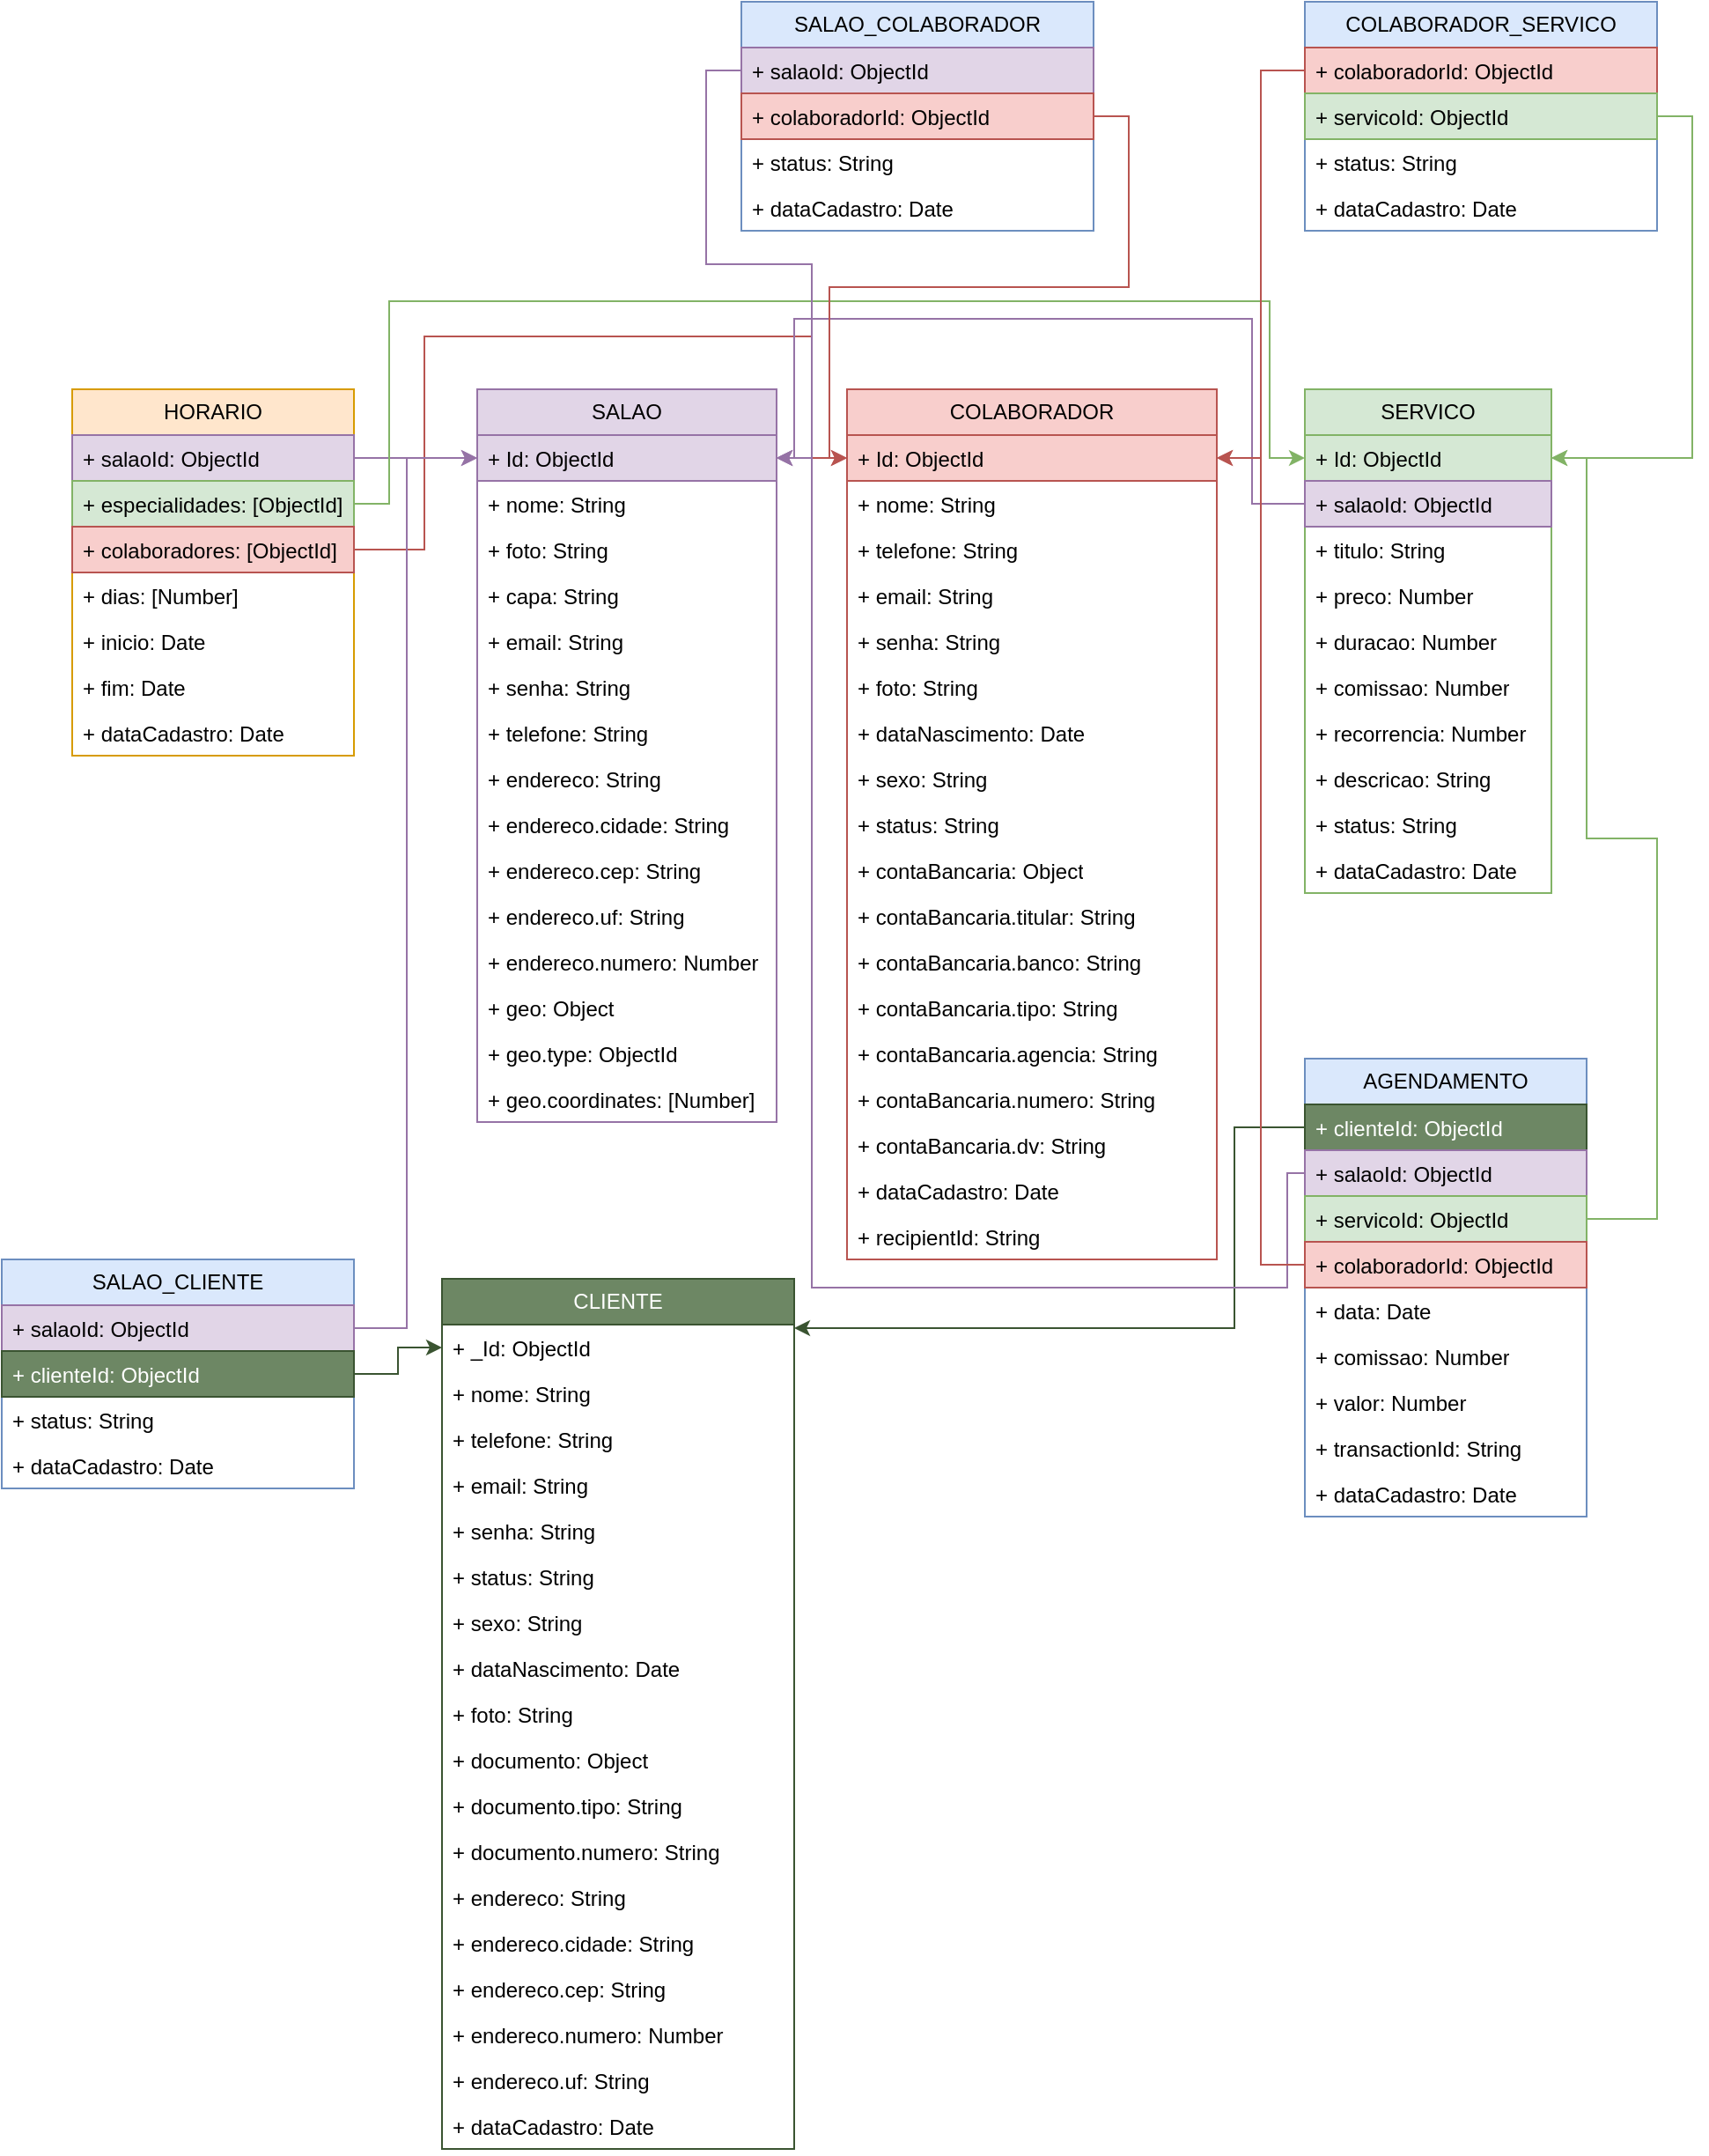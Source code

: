 <mxfile version="21.6.8" type="github">
  <diagram name="Página-1" id="E0AbciypB4KpdEPGz2na">
    <mxGraphModel dx="1280" dy="1970" grid="1" gridSize="10" guides="1" tooltips="1" connect="1" arrows="1" fold="1" page="1" pageScale="1" pageWidth="827" pageHeight="1169" math="0" shadow="0">
      <root>
        <mxCell id="0" />
        <mxCell id="1" parent="0" />
        <mxCell id="3pe1yNkbd4FDANKbLhIq-1" value="SALAO" style="swimlane;fontStyle=0;childLayout=stackLayout;horizontal=1;startSize=26;fillColor=#e1d5e7;horizontalStack=0;resizeParent=1;resizeParentMax=0;resizeLast=0;collapsible=1;marginBottom=0;whiteSpace=wrap;html=1;strokeColor=#9673a6;" vertex="1" parent="1">
          <mxGeometry x="110" y="170" width="170" height="416" as="geometry" />
        </mxCell>
        <mxCell id="3pe1yNkbd4FDANKbLhIq-2" value="+ Id: ObjectId&lt;br&gt;" style="text;strokeColor=#9673a6;fillColor=#e1d5e7;align=left;verticalAlign=top;spacingLeft=4;spacingRight=4;overflow=hidden;rotatable=0;points=[[0,0.5],[1,0.5]];portConstraint=eastwest;whiteSpace=wrap;html=1;" vertex="1" parent="3pe1yNkbd4FDANKbLhIq-1">
          <mxGeometry y="26" width="170" height="26" as="geometry" />
        </mxCell>
        <mxCell id="3pe1yNkbd4FDANKbLhIq-3" value="+ nome: String&lt;br&gt;&lt;br&gt;" style="text;strokeColor=none;fillColor=none;align=left;verticalAlign=top;spacingLeft=4;spacingRight=4;overflow=hidden;rotatable=0;points=[[0,0.5],[1,0.5]];portConstraint=eastwest;whiteSpace=wrap;html=1;" vertex="1" parent="3pe1yNkbd4FDANKbLhIq-1">
          <mxGeometry y="52" width="170" height="26" as="geometry" />
        </mxCell>
        <mxCell id="3pe1yNkbd4FDANKbLhIq-4" value="+ foto: String" style="text;strokeColor=none;fillColor=none;align=left;verticalAlign=top;spacingLeft=4;spacingRight=4;overflow=hidden;rotatable=0;points=[[0,0.5],[1,0.5]];portConstraint=eastwest;whiteSpace=wrap;html=1;" vertex="1" parent="3pe1yNkbd4FDANKbLhIq-1">
          <mxGeometry y="78" width="170" height="26" as="geometry" />
        </mxCell>
        <mxCell id="3pe1yNkbd4FDANKbLhIq-5" value="+ capa: String" style="text;strokeColor=none;fillColor=none;align=left;verticalAlign=top;spacingLeft=4;spacingRight=4;overflow=hidden;rotatable=0;points=[[0,0.5],[1,0.5]];portConstraint=eastwest;whiteSpace=wrap;html=1;" vertex="1" parent="3pe1yNkbd4FDANKbLhIq-1">
          <mxGeometry y="104" width="170" height="26" as="geometry" />
        </mxCell>
        <mxCell id="3pe1yNkbd4FDANKbLhIq-6" value="+ email: String" style="text;strokeColor=none;fillColor=none;align=left;verticalAlign=top;spacingLeft=4;spacingRight=4;overflow=hidden;rotatable=0;points=[[0,0.5],[1,0.5]];portConstraint=eastwest;whiteSpace=wrap;html=1;" vertex="1" parent="3pe1yNkbd4FDANKbLhIq-1">
          <mxGeometry y="130" width="170" height="26" as="geometry" />
        </mxCell>
        <mxCell id="3pe1yNkbd4FDANKbLhIq-7" value="+ senha: String" style="text;strokeColor=none;fillColor=none;align=left;verticalAlign=top;spacingLeft=4;spacingRight=4;overflow=hidden;rotatable=0;points=[[0,0.5],[1,0.5]];portConstraint=eastwest;whiteSpace=wrap;html=1;" vertex="1" parent="3pe1yNkbd4FDANKbLhIq-1">
          <mxGeometry y="156" width="170" height="26" as="geometry" />
        </mxCell>
        <mxCell id="3pe1yNkbd4FDANKbLhIq-8" value="+ telefone: String" style="text;strokeColor=none;fillColor=none;align=left;verticalAlign=top;spacingLeft=4;spacingRight=4;overflow=hidden;rotatable=0;points=[[0,0.5],[1,0.5]];portConstraint=eastwest;whiteSpace=wrap;html=1;" vertex="1" parent="3pe1yNkbd4FDANKbLhIq-1">
          <mxGeometry y="182" width="170" height="26" as="geometry" />
        </mxCell>
        <mxCell id="3pe1yNkbd4FDANKbLhIq-9" value="+ endereco: String" style="text;strokeColor=none;fillColor=none;align=left;verticalAlign=top;spacingLeft=4;spacingRight=4;overflow=hidden;rotatable=0;points=[[0,0.5],[1,0.5]];portConstraint=eastwest;whiteSpace=wrap;html=1;" vertex="1" parent="3pe1yNkbd4FDANKbLhIq-1">
          <mxGeometry y="208" width="170" height="26" as="geometry" />
        </mxCell>
        <mxCell id="3pe1yNkbd4FDANKbLhIq-10" value="+ endereco.cidade: String" style="text;strokeColor=none;fillColor=none;align=left;verticalAlign=top;spacingLeft=4;spacingRight=4;overflow=hidden;rotatable=0;points=[[0,0.5],[1,0.5]];portConstraint=eastwest;whiteSpace=wrap;html=1;" vertex="1" parent="3pe1yNkbd4FDANKbLhIq-1">
          <mxGeometry y="234" width="170" height="26" as="geometry" />
        </mxCell>
        <mxCell id="3pe1yNkbd4FDANKbLhIq-11" value="+ endereco.cep: String" style="text;strokeColor=none;fillColor=none;align=left;verticalAlign=top;spacingLeft=4;spacingRight=4;overflow=hidden;rotatable=0;points=[[0,0.5],[1,0.5]];portConstraint=eastwest;whiteSpace=wrap;html=1;" vertex="1" parent="3pe1yNkbd4FDANKbLhIq-1">
          <mxGeometry y="260" width="170" height="26" as="geometry" />
        </mxCell>
        <mxCell id="3pe1yNkbd4FDANKbLhIq-12" value="+ endereco.uf: String" style="text;strokeColor=none;fillColor=none;align=left;verticalAlign=top;spacingLeft=4;spacingRight=4;overflow=hidden;rotatable=0;points=[[0,0.5],[1,0.5]];portConstraint=eastwest;whiteSpace=wrap;html=1;" vertex="1" parent="3pe1yNkbd4FDANKbLhIq-1">
          <mxGeometry y="286" width="170" height="26" as="geometry" />
        </mxCell>
        <mxCell id="3pe1yNkbd4FDANKbLhIq-13" value="+ endereco.numero: Number" style="text;strokeColor=none;fillColor=none;align=left;verticalAlign=top;spacingLeft=4;spacingRight=4;overflow=hidden;rotatable=0;points=[[0,0.5],[1,0.5]];portConstraint=eastwest;whiteSpace=wrap;html=1;" vertex="1" parent="3pe1yNkbd4FDANKbLhIq-1">
          <mxGeometry y="312" width="170" height="26" as="geometry" />
        </mxCell>
        <mxCell id="3pe1yNkbd4FDANKbLhIq-14" value="+ geo: Object" style="text;strokeColor=none;fillColor=none;align=left;verticalAlign=top;spacingLeft=4;spacingRight=4;overflow=hidden;rotatable=0;points=[[0,0.5],[1,0.5]];portConstraint=eastwest;whiteSpace=wrap;html=1;" vertex="1" parent="3pe1yNkbd4FDANKbLhIq-1">
          <mxGeometry y="338" width="170" height="26" as="geometry" />
        </mxCell>
        <mxCell id="3pe1yNkbd4FDANKbLhIq-15" value="+ geo.type: ObjectId" style="text;strokeColor=none;fillColor=none;align=left;verticalAlign=top;spacingLeft=4;spacingRight=4;overflow=hidden;rotatable=0;points=[[0,0.5],[1,0.5]];portConstraint=eastwest;whiteSpace=wrap;html=1;" vertex="1" parent="3pe1yNkbd4FDANKbLhIq-1">
          <mxGeometry y="364" width="170" height="26" as="geometry" />
        </mxCell>
        <mxCell id="3pe1yNkbd4FDANKbLhIq-16" value="+ geo.coordinates: [Number]" style="text;strokeColor=none;fillColor=none;align=left;verticalAlign=top;spacingLeft=4;spacingRight=4;overflow=hidden;rotatable=0;points=[[0,0.5],[1,0.5]];portConstraint=eastwest;whiteSpace=wrap;html=1;" vertex="1" parent="3pe1yNkbd4FDANKbLhIq-1">
          <mxGeometry y="390" width="170" height="26" as="geometry" />
        </mxCell>
        <mxCell id="3pe1yNkbd4FDANKbLhIq-17" value="COLABORADOR" style="swimlane;fontStyle=0;childLayout=stackLayout;horizontal=1;startSize=26;fillColor=#f8cecc;horizontalStack=0;resizeParent=1;resizeParentMax=0;resizeLast=0;collapsible=1;marginBottom=0;whiteSpace=wrap;html=1;strokeColor=#b85450;" vertex="1" parent="1">
          <mxGeometry x="320" y="170" width="210" height="494" as="geometry" />
        </mxCell>
        <mxCell id="3pe1yNkbd4FDANKbLhIq-18" value="+ Id: ObjectId" style="text;strokeColor=#b85450;fillColor=#f8cecc;align=left;verticalAlign=top;spacingLeft=4;spacingRight=4;overflow=hidden;rotatable=0;points=[[0,0.5],[1,0.5]];portConstraint=eastwest;whiteSpace=wrap;html=1;" vertex="1" parent="3pe1yNkbd4FDANKbLhIq-17">
          <mxGeometry y="26" width="210" height="26" as="geometry" />
        </mxCell>
        <mxCell id="3pe1yNkbd4FDANKbLhIq-19" value="+ nome: String" style="text;strokeColor=none;fillColor=none;align=left;verticalAlign=top;spacingLeft=4;spacingRight=4;overflow=hidden;rotatable=0;points=[[0,0.5],[1,0.5]];portConstraint=eastwest;whiteSpace=wrap;html=1;" vertex="1" parent="3pe1yNkbd4FDANKbLhIq-17">
          <mxGeometry y="52" width="210" height="26" as="geometry" />
        </mxCell>
        <mxCell id="3pe1yNkbd4FDANKbLhIq-20" value="+ telefone: String" style="text;strokeColor=none;fillColor=none;align=left;verticalAlign=top;spacingLeft=4;spacingRight=4;overflow=hidden;rotatable=0;points=[[0,0.5],[1,0.5]];portConstraint=eastwest;whiteSpace=wrap;html=1;" vertex="1" parent="3pe1yNkbd4FDANKbLhIq-17">
          <mxGeometry y="78" width="210" height="26" as="geometry" />
        </mxCell>
        <mxCell id="3pe1yNkbd4FDANKbLhIq-21" value="+ email: String" style="text;strokeColor=none;fillColor=none;align=left;verticalAlign=top;spacingLeft=4;spacingRight=4;overflow=hidden;rotatable=0;points=[[0,0.5],[1,0.5]];portConstraint=eastwest;whiteSpace=wrap;html=1;" vertex="1" parent="3pe1yNkbd4FDANKbLhIq-17">
          <mxGeometry y="104" width="210" height="26" as="geometry" />
        </mxCell>
        <mxCell id="3pe1yNkbd4FDANKbLhIq-22" value="+ senha: String" style="text;strokeColor=none;fillColor=none;align=left;verticalAlign=top;spacingLeft=4;spacingRight=4;overflow=hidden;rotatable=0;points=[[0,0.5],[1,0.5]];portConstraint=eastwest;whiteSpace=wrap;html=1;" vertex="1" parent="3pe1yNkbd4FDANKbLhIq-17">
          <mxGeometry y="130" width="210" height="26" as="geometry" />
        </mxCell>
        <mxCell id="3pe1yNkbd4FDANKbLhIq-23" value="+ foto: String" style="text;strokeColor=none;fillColor=none;align=left;verticalAlign=top;spacingLeft=4;spacingRight=4;overflow=hidden;rotatable=0;points=[[0,0.5],[1,0.5]];portConstraint=eastwest;whiteSpace=wrap;html=1;" vertex="1" parent="3pe1yNkbd4FDANKbLhIq-17">
          <mxGeometry y="156" width="210" height="26" as="geometry" />
        </mxCell>
        <mxCell id="3pe1yNkbd4FDANKbLhIq-24" value="+ dataNascimento: Date" style="text;strokeColor=none;fillColor=none;align=left;verticalAlign=top;spacingLeft=4;spacingRight=4;overflow=hidden;rotatable=0;points=[[0,0.5],[1,0.5]];portConstraint=eastwest;whiteSpace=wrap;html=1;" vertex="1" parent="3pe1yNkbd4FDANKbLhIq-17">
          <mxGeometry y="182" width="210" height="26" as="geometry" />
        </mxCell>
        <mxCell id="3pe1yNkbd4FDANKbLhIq-25" value="+ sexo: String" style="text;strokeColor=none;fillColor=none;align=left;verticalAlign=top;spacingLeft=4;spacingRight=4;overflow=hidden;rotatable=0;points=[[0,0.5],[1,0.5]];portConstraint=eastwest;whiteSpace=wrap;html=1;" vertex="1" parent="3pe1yNkbd4FDANKbLhIq-17">
          <mxGeometry y="208" width="210" height="26" as="geometry" />
        </mxCell>
        <mxCell id="3pe1yNkbd4FDANKbLhIq-26" value="+ status: String" style="text;strokeColor=none;fillColor=none;align=left;verticalAlign=top;spacingLeft=4;spacingRight=4;overflow=hidden;rotatable=0;points=[[0,0.5],[1,0.5]];portConstraint=eastwest;whiteSpace=wrap;html=1;" vertex="1" parent="3pe1yNkbd4FDANKbLhIq-17">
          <mxGeometry y="234" width="210" height="26" as="geometry" />
        </mxCell>
        <mxCell id="3pe1yNkbd4FDANKbLhIq-27" value="+ contaBancaria: Object" style="text;strokeColor=none;fillColor=none;align=left;verticalAlign=top;spacingLeft=4;spacingRight=4;overflow=hidden;rotatable=0;points=[[0,0.5],[1,0.5]];portConstraint=eastwest;whiteSpace=wrap;html=1;" vertex="1" parent="3pe1yNkbd4FDANKbLhIq-17">
          <mxGeometry y="260" width="210" height="26" as="geometry" />
        </mxCell>
        <mxCell id="3pe1yNkbd4FDANKbLhIq-28" value="+ contaBancaria.titular: String" style="text;strokeColor=none;fillColor=none;align=left;verticalAlign=top;spacingLeft=4;spacingRight=4;overflow=hidden;rotatable=0;points=[[0,0.5],[1,0.5]];portConstraint=eastwest;whiteSpace=wrap;html=1;" vertex="1" parent="3pe1yNkbd4FDANKbLhIq-17">
          <mxGeometry y="286" width="210" height="26" as="geometry" />
        </mxCell>
        <mxCell id="3pe1yNkbd4FDANKbLhIq-29" value="+ contaBancaria.banco: String" style="text;strokeColor=none;fillColor=none;align=left;verticalAlign=top;spacingLeft=4;spacingRight=4;overflow=hidden;rotatable=0;points=[[0,0.5],[1,0.5]];portConstraint=eastwest;whiteSpace=wrap;html=1;" vertex="1" parent="3pe1yNkbd4FDANKbLhIq-17">
          <mxGeometry y="312" width="210" height="26" as="geometry" />
        </mxCell>
        <mxCell id="3pe1yNkbd4FDANKbLhIq-30" value="+ contaBancaria.tipo: String" style="text;strokeColor=none;fillColor=none;align=left;verticalAlign=top;spacingLeft=4;spacingRight=4;overflow=hidden;rotatable=0;points=[[0,0.5],[1,0.5]];portConstraint=eastwest;whiteSpace=wrap;html=1;" vertex="1" parent="3pe1yNkbd4FDANKbLhIq-17">
          <mxGeometry y="338" width="210" height="26" as="geometry" />
        </mxCell>
        <mxCell id="3pe1yNkbd4FDANKbLhIq-31" value="+ contaBancaria.agencia: String" style="text;strokeColor=none;fillColor=none;align=left;verticalAlign=top;spacingLeft=4;spacingRight=4;overflow=hidden;rotatable=0;points=[[0,0.5],[1,0.5]];portConstraint=eastwest;whiteSpace=wrap;html=1;" vertex="1" parent="3pe1yNkbd4FDANKbLhIq-17">
          <mxGeometry y="364" width="210" height="26" as="geometry" />
        </mxCell>
        <mxCell id="3pe1yNkbd4FDANKbLhIq-32" value="+ contaBancaria.numero: String" style="text;strokeColor=none;fillColor=none;align=left;verticalAlign=top;spacingLeft=4;spacingRight=4;overflow=hidden;rotatable=0;points=[[0,0.5],[1,0.5]];portConstraint=eastwest;whiteSpace=wrap;html=1;" vertex="1" parent="3pe1yNkbd4FDANKbLhIq-17">
          <mxGeometry y="390" width="210" height="26" as="geometry" />
        </mxCell>
        <mxCell id="3pe1yNkbd4FDANKbLhIq-33" value="+ contaBancaria.dv: String" style="text;strokeColor=none;fillColor=none;align=left;verticalAlign=top;spacingLeft=4;spacingRight=4;overflow=hidden;rotatable=0;points=[[0,0.5],[1,0.5]];portConstraint=eastwest;whiteSpace=wrap;html=1;" vertex="1" parent="3pe1yNkbd4FDANKbLhIq-17">
          <mxGeometry y="416" width="210" height="26" as="geometry" />
        </mxCell>
        <mxCell id="3pe1yNkbd4FDANKbLhIq-34" value="+ dataCadastro: Date" style="text;strokeColor=none;fillColor=none;align=left;verticalAlign=top;spacingLeft=4;spacingRight=4;overflow=hidden;rotatable=0;points=[[0,0.5],[1,0.5]];portConstraint=eastwest;whiteSpace=wrap;html=1;" vertex="1" parent="3pe1yNkbd4FDANKbLhIq-17">
          <mxGeometry y="442" width="210" height="26" as="geometry" />
        </mxCell>
        <mxCell id="3pe1yNkbd4FDANKbLhIq-35" value="+ recipientId: String" style="text;strokeColor=none;fillColor=none;align=left;verticalAlign=top;spacingLeft=4;spacingRight=4;overflow=hidden;rotatable=0;points=[[0,0.5],[1,0.5]];portConstraint=eastwest;whiteSpace=wrap;html=1;" vertex="1" parent="3pe1yNkbd4FDANKbLhIq-17">
          <mxGeometry y="468" width="210" height="26" as="geometry" />
        </mxCell>
        <mxCell id="3pe1yNkbd4FDANKbLhIq-36" value="SERVICO" style="swimlane;fontStyle=0;childLayout=stackLayout;horizontal=1;startSize=26;fillColor=#d5e8d4;horizontalStack=0;resizeParent=1;resizeParentMax=0;resizeLast=0;collapsible=1;marginBottom=0;whiteSpace=wrap;html=1;strokeColor=#82b366;" vertex="1" parent="1">
          <mxGeometry x="580" y="170" width="140" height="286" as="geometry" />
        </mxCell>
        <mxCell id="3pe1yNkbd4FDANKbLhIq-37" value="+ Id: ObjectId" style="text;strokeColor=#82b366;fillColor=#d5e8d4;align=left;verticalAlign=top;spacingLeft=4;spacingRight=4;overflow=hidden;rotatable=0;points=[[0,0.5],[1,0.5]];portConstraint=eastwest;whiteSpace=wrap;html=1;" vertex="1" parent="3pe1yNkbd4FDANKbLhIq-36">
          <mxGeometry y="26" width="140" height="26" as="geometry" />
        </mxCell>
        <mxCell id="3pe1yNkbd4FDANKbLhIq-38" value="+ salaoId: ObjectId" style="text;strokeColor=#9673a6;fillColor=#e1d5e7;align=left;verticalAlign=top;spacingLeft=4;spacingRight=4;overflow=hidden;rotatable=0;points=[[0,0.5],[1,0.5]];portConstraint=eastwest;whiteSpace=wrap;html=1;" vertex="1" parent="3pe1yNkbd4FDANKbLhIq-36">
          <mxGeometry y="52" width="140" height="26" as="geometry" />
        </mxCell>
        <mxCell id="3pe1yNkbd4FDANKbLhIq-39" value="+ titulo: String" style="text;strokeColor=none;fillColor=none;align=left;verticalAlign=top;spacingLeft=4;spacingRight=4;overflow=hidden;rotatable=0;points=[[0,0.5],[1,0.5]];portConstraint=eastwest;whiteSpace=wrap;html=1;" vertex="1" parent="3pe1yNkbd4FDANKbLhIq-36">
          <mxGeometry y="78" width="140" height="26" as="geometry" />
        </mxCell>
        <mxCell id="3pe1yNkbd4FDANKbLhIq-40" value="+ preco: Number" style="text;strokeColor=none;fillColor=none;align=left;verticalAlign=top;spacingLeft=4;spacingRight=4;overflow=hidden;rotatable=0;points=[[0,0.5],[1,0.5]];portConstraint=eastwest;whiteSpace=wrap;html=1;" vertex="1" parent="3pe1yNkbd4FDANKbLhIq-36">
          <mxGeometry y="104" width="140" height="26" as="geometry" />
        </mxCell>
        <mxCell id="3pe1yNkbd4FDANKbLhIq-41" value="+ duracao: Number" style="text;strokeColor=none;fillColor=none;align=left;verticalAlign=top;spacingLeft=4;spacingRight=4;overflow=hidden;rotatable=0;points=[[0,0.5],[1,0.5]];portConstraint=eastwest;whiteSpace=wrap;html=1;" vertex="1" parent="3pe1yNkbd4FDANKbLhIq-36">
          <mxGeometry y="130" width="140" height="26" as="geometry" />
        </mxCell>
        <mxCell id="3pe1yNkbd4FDANKbLhIq-42" value="+ comissao: Number" style="text;strokeColor=none;fillColor=none;align=left;verticalAlign=top;spacingLeft=4;spacingRight=4;overflow=hidden;rotatable=0;points=[[0,0.5],[1,0.5]];portConstraint=eastwest;whiteSpace=wrap;html=1;" vertex="1" parent="3pe1yNkbd4FDANKbLhIq-36">
          <mxGeometry y="156" width="140" height="26" as="geometry" />
        </mxCell>
        <mxCell id="3pe1yNkbd4FDANKbLhIq-43" value="+ recorrencia: Number" style="text;strokeColor=none;fillColor=none;align=left;verticalAlign=top;spacingLeft=4;spacingRight=4;overflow=hidden;rotatable=0;points=[[0,0.5],[1,0.5]];portConstraint=eastwest;whiteSpace=wrap;html=1;" vertex="1" parent="3pe1yNkbd4FDANKbLhIq-36">
          <mxGeometry y="182" width="140" height="26" as="geometry" />
        </mxCell>
        <mxCell id="3pe1yNkbd4FDANKbLhIq-44" value="+ descricao: String" style="text;strokeColor=none;fillColor=none;align=left;verticalAlign=top;spacingLeft=4;spacingRight=4;overflow=hidden;rotatable=0;points=[[0,0.5],[1,0.5]];portConstraint=eastwest;whiteSpace=wrap;html=1;" vertex="1" parent="3pe1yNkbd4FDANKbLhIq-36">
          <mxGeometry y="208" width="140" height="26" as="geometry" />
        </mxCell>
        <mxCell id="3pe1yNkbd4FDANKbLhIq-45" value="+ status: String" style="text;strokeColor=none;fillColor=none;align=left;verticalAlign=top;spacingLeft=4;spacingRight=4;overflow=hidden;rotatable=0;points=[[0,0.5],[1,0.5]];portConstraint=eastwest;whiteSpace=wrap;html=1;" vertex="1" parent="3pe1yNkbd4FDANKbLhIq-36">
          <mxGeometry y="234" width="140" height="26" as="geometry" />
        </mxCell>
        <mxCell id="3pe1yNkbd4FDANKbLhIq-46" value="+ dataCadastro: Date" style="text;strokeColor=none;fillColor=none;align=left;verticalAlign=top;spacingLeft=4;spacingRight=4;overflow=hidden;rotatable=0;points=[[0,0.5],[1,0.5]];portConstraint=eastwest;whiteSpace=wrap;html=1;" vertex="1" parent="3pe1yNkbd4FDANKbLhIq-36">
          <mxGeometry y="260" width="140" height="26" as="geometry" />
        </mxCell>
        <mxCell id="3pe1yNkbd4FDANKbLhIq-47" value="HORARIO" style="swimlane;fontStyle=0;childLayout=stackLayout;horizontal=1;startSize=26;fillColor=#ffe6cc;horizontalStack=0;resizeParent=1;resizeParentMax=0;resizeLast=0;collapsible=1;marginBottom=0;whiteSpace=wrap;html=1;strokeColor=#d79b00;" vertex="1" parent="1">
          <mxGeometry x="-120" y="170" width="160" height="208" as="geometry" />
        </mxCell>
        <mxCell id="3pe1yNkbd4FDANKbLhIq-48" value="+ salaoId: ObjectId" style="text;strokeColor=#9673a6;fillColor=#e1d5e7;align=left;verticalAlign=top;spacingLeft=4;spacingRight=4;overflow=hidden;rotatable=0;points=[[0,0.5],[1,0.5]];portConstraint=eastwest;whiteSpace=wrap;html=1;" vertex="1" parent="3pe1yNkbd4FDANKbLhIq-47">
          <mxGeometry y="26" width="160" height="26" as="geometry" />
        </mxCell>
        <mxCell id="3pe1yNkbd4FDANKbLhIq-49" value="+ especialidades: [ObjectId]" style="text;strokeColor=#82b366;fillColor=#d5e8d4;align=left;verticalAlign=top;spacingLeft=4;spacingRight=4;overflow=hidden;rotatable=0;points=[[0,0.5],[1,0.5]];portConstraint=eastwest;whiteSpace=wrap;html=1;" vertex="1" parent="3pe1yNkbd4FDANKbLhIq-47">
          <mxGeometry y="52" width="160" height="26" as="geometry" />
        </mxCell>
        <mxCell id="3pe1yNkbd4FDANKbLhIq-50" value="+ colaboradores: [ObjectId]" style="text;strokeColor=#b85450;fillColor=#f8cecc;align=left;verticalAlign=top;spacingLeft=4;spacingRight=4;overflow=hidden;rotatable=0;points=[[0,0.5],[1,0.5]];portConstraint=eastwest;whiteSpace=wrap;html=1;" vertex="1" parent="3pe1yNkbd4FDANKbLhIq-47">
          <mxGeometry y="78" width="160" height="26" as="geometry" />
        </mxCell>
        <mxCell id="3pe1yNkbd4FDANKbLhIq-54" value="+ dias: [Number]" style="text;strokeColor=none;fillColor=none;align=left;verticalAlign=top;spacingLeft=4;spacingRight=4;overflow=hidden;rotatable=0;points=[[0,0.5],[1,0.5]];portConstraint=eastwest;whiteSpace=wrap;html=1;" vertex="1" parent="3pe1yNkbd4FDANKbLhIq-47">
          <mxGeometry y="104" width="160" height="26" as="geometry" />
        </mxCell>
        <mxCell id="3pe1yNkbd4FDANKbLhIq-55" value="+ inicio: Date" style="text;strokeColor=none;fillColor=none;align=left;verticalAlign=top;spacingLeft=4;spacingRight=4;overflow=hidden;rotatable=0;points=[[0,0.5],[1,0.5]];portConstraint=eastwest;whiteSpace=wrap;html=1;" vertex="1" parent="3pe1yNkbd4FDANKbLhIq-47">
          <mxGeometry y="130" width="160" height="26" as="geometry" />
        </mxCell>
        <mxCell id="3pe1yNkbd4FDANKbLhIq-56" value="+ fim: Date" style="text;strokeColor=none;fillColor=none;align=left;verticalAlign=top;spacingLeft=4;spacingRight=4;overflow=hidden;rotatable=0;points=[[0,0.5],[1,0.5]];portConstraint=eastwest;whiteSpace=wrap;html=1;" vertex="1" parent="3pe1yNkbd4FDANKbLhIq-47">
          <mxGeometry y="156" width="160" height="26" as="geometry" />
        </mxCell>
        <mxCell id="3pe1yNkbd4FDANKbLhIq-57" value="+ dataCadastro: Date" style="text;strokeColor=none;fillColor=none;align=left;verticalAlign=top;spacingLeft=4;spacingRight=4;overflow=hidden;rotatable=0;points=[[0,0.5],[1,0.5]];portConstraint=eastwest;whiteSpace=wrap;html=1;" vertex="1" parent="3pe1yNkbd4FDANKbLhIq-47">
          <mxGeometry y="182" width="160" height="26" as="geometry" />
        </mxCell>
        <mxCell id="3pe1yNkbd4FDANKbLhIq-58" style="edgeStyle=orthogonalEdgeStyle;rounded=0;orthogonalLoop=1;jettySize=auto;html=1;exitX=1;exitY=0.5;exitDx=0;exitDy=0;fillColor=#e1d5e7;strokeColor=#9673a6;" edge="1" parent="1" source="3pe1yNkbd4FDANKbLhIq-48" target="3pe1yNkbd4FDANKbLhIq-2">
          <mxGeometry relative="1" as="geometry" />
        </mxCell>
        <mxCell id="3pe1yNkbd4FDANKbLhIq-59" style="edgeStyle=orthogonalEdgeStyle;rounded=0;orthogonalLoop=1;jettySize=auto;html=1;exitX=1;exitY=0.5;exitDx=0;exitDy=0;entryX=0;entryY=0.5;entryDx=0;entryDy=0;fillColor=#d5e8d4;strokeColor=#82b366;" edge="1" parent="1" source="3pe1yNkbd4FDANKbLhIq-49" target="3pe1yNkbd4FDANKbLhIq-37">
          <mxGeometry relative="1" as="geometry">
            <Array as="points">
              <mxPoint x="60" y="235" />
              <mxPoint x="60" y="120" />
              <mxPoint x="560" y="120" />
              <mxPoint x="560" y="209" />
            </Array>
          </mxGeometry>
        </mxCell>
        <mxCell id="3pe1yNkbd4FDANKbLhIq-60" style="edgeStyle=orthogonalEdgeStyle;rounded=0;orthogonalLoop=1;jettySize=auto;html=1;exitX=1;exitY=0.5;exitDx=0;exitDy=0;entryX=0;entryY=0.5;entryDx=0;entryDy=0;fillColor=#f8cecc;strokeColor=#b85450;" edge="1" parent="1" source="3pe1yNkbd4FDANKbLhIq-50" target="3pe1yNkbd4FDANKbLhIq-18">
          <mxGeometry relative="1" as="geometry">
            <Array as="points">
              <mxPoint x="80" y="261" />
              <mxPoint x="80" y="140" />
              <mxPoint x="300" y="140" />
              <mxPoint x="300" y="209" />
            </Array>
          </mxGeometry>
        </mxCell>
        <mxCell id="3pe1yNkbd4FDANKbLhIq-62" style="edgeStyle=orthogonalEdgeStyle;rounded=0;orthogonalLoop=1;jettySize=auto;html=1;exitX=0;exitY=0.5;exitDx=0;exitDy=0;entryX=1;entryY=0.5;entryDx=0;entryDy=0;fillColor=#e1d5e7;strokeColor=#9673a6;" edge="1" parent="1" source="3pe1yNkbd4FDANKbLhIq-38" target="3pe1yNkbd4FDANKbLhIq-2">
          <mxGeometry relative="1" as="geometry">
            <Array as="points">
              <mxPoint x="550" y="235" />
              <mxPoint x="550" y="130" />
              <mxPoint x="290" y="130" />
              <mxPoint x="290" y="209" />
            </Array>
          </mxGeometry>
        </mxCell>
        <mxCell id="3pe1yNkbd4FDANKbLhIq-63" value="SALAO_COLABORADOR" style="swimlane;fontStyle=0;childLayout=stackLayout;horizontal=1;startSize=26;fillColor=#dae8fc;horizontalStack=0;resizeParent=1;resizeParentMax=0;resizeLast=0;collapsible=1;marginBottom=0;whiteSpace=wrap;html=1;strokeColor=#6c8ebf;" vertex="1" parent="1">
          <mxGeometry x="260" y="-50" width="200" height="130" as="geometry" />
        </mxCell>
        <mxCell id="3pe1yNkbd4FDANKbLhIq-64" value="+ salaoId: ObjectId" style="text;strokeColor=#9673a6;fillColor=#e1d5e7;align=left;verticalAlign=top;spacingLeft=4;spacingRight=4;overflow=hidden;rotatable=0;points=[[0,0.5],[1,0.5]];portConstraint=eastwest;whiteSpace=wrap;html=1;" vertex="1" parent="3pe1yNkbd4FDANKbLhIq-63">
          <mxGeometry y="26" width="200" height="26" as="geometry" />
        </mxCell>
        <mxCell id="3pe1yNkbd4FDANKbLhIq-65" value="+ colaboradorId: ObjectId" style="text;strokeColor=#b85450;fillColor=#f8cecc;align=left;verticalAlign=top;spacingLeft=4;spacingRight=4;overflow=hidden;rotatable=0;points=[[0,0.5],[1,0.5]];portConstraint=eastwest;whiteSpace=wrap;html=1;" vertex="1" parent="3pe1yNkbd4FDANKbLhIq-63">
          <mxGeometry y="52" width="200" height="26" as="geometry" />
        </mxCell>
        <mxCell id="3pe1yNkbd4FDANKbLhIq-66" value="+ status: String" style="text;strokeColor=none;fillColor=none;align=left;verticalAlign=top;spacingLeft=4;spacingRight=4;overflow=hidden;rotatable=0;points=[[0,0.5],[1,0.5]];portConstraint=eastwest;whiteSpace=wrap;html=1;" vertex="1" parent="3pe1yNkbd4FDANKbLhIq-63">
          <mxGeometry y="78" width="200" height="26" as="geometry" />
        </mxCell>
        <mxCell id="3pe1yNkbd4FDANKbLhIq-67" value="+ dataCadastro: Date" style="text;strokeColor=none;fillColor=none;align=left;verticalAlign=top;spacingLeft=4;spacingRight=4;overflow=hidden;rotatable=0;points=[[0,0.5],[1,0.5]];portConstraint=eastwest;whiteSpace=wrap;html=1;" vertex="1" parent="3pe1yNkbd4FDANKbLhIq-63">
          <mxGeometry y="104" width="200" height="26" as="geometry" />
        </mxCell>
        <mxCell id="3pe1yNkbd4FDANKbLhIq-68" style="edgeStyle=orthogonalEdgeStyle;rounded=0;orthogonalLoop=1;jettySize=auto;html=1;exitX=0;exitY=0.5;exitDx=0;exitDy=0;fillColor=#e1d5e7;strokeColor=#9673a6;" edge="1" parent="1" source="3pe1yNkbd4FDANKbLhIq-64" target="3pe1yNkbd4FDANKbLhIq-2">
          <mxGeometry relative="1" as="geometry" />
        </mxCell>
        <mxCell id="3pe1yNkbd4FDANKbLhIq-69" style="edgeStyle=orthogonalEdgeStyle;rounded=0;orthogonalLoop=1;jettySize=auto;html=1;exitX=1;exitY=0.5;exitDx=0;exitDy=0;fillColor=#f8cecc;strokeColor=#b85450;" edge="1" parent="1" source="3pe1yNkbd4FDANKbLhIq-65" target="3pe1yNkbd4FDANKbLhIq-18">
          <mxGeometry relative="1" as="geometry">
            <Array as="points">
              <mxPoint x="480" y="15" />
              <mxPoint x="480" y="112" />
              <mxPoint x="310" y="112" />
              <mxPoint x="310" y="209" />
            </Array>
          </mxGeometry>
        </mxCell>
        <mxCell id="3pe1yNkbd4FDANKbLhIq-70" value="COLABORADOR_SERVICO" style="swimlane;fontStyle=0;childLayout=stackLayout;horizontal=1;startSize=26;fillColor=#dae8fc;horizontalStack=0;resizeParent=1;resizeParentMax=0;resizeLast=0;collapsible=1;marginBottom=0;whiteSpace=wrap;html=1;strokeColor=#6c8ebf;" vertex="1" parent="1">
          <mxGeometry x="580" y="-50" width="200" height="130" as="geometry" />
        </mxCell>
        <mxCell id="3pe1yNkbd4FDANKbLhIq-71" value="+ colaboradorId: ObjectId" style="text;strokeColor=#b85450;fillColor=#f8cecc;align=left;verticalAlign=top;spacingLeft=4;spacingRight=4;overflow=hidden;rotatable=0;points=[[0,0.5],[1,0.5]];portConstraint=eastwest;whiteSpace=wrap;html=1;" vertex="1" parent="3pe1yNkbd4FDANKbLhIq-70">
          <mxGeometry y="26" width="200" height="26" as="geometry" />
        </mxCell>
        <mxCell id="3pe1yNkbd4FDANKbLhIq-72" value="+ servicoId: ObjectId" style="text;strokeColor=#82b366;fillColor=#d5e8d4;align=left;verticalAlign=top;spacingLeft=4;spacingRight=4;overflow=hidden;rotatable=0;points=[[0,0.5],[1,0.5]];portConstraint=eastwest;whiteSpace=wrap;html=1;" vertex="1" parent="3pe1yNkbd4FDANKbLhIq-70">
          <mxGeometry y="52" width="200" height="26" as="geometry" />
        </mxCell>
        <mxCell id="3pe1yNkbd4FDANKbLhIq-73" value="+ status: String" style="text;strokeColor=none;fillColor=none;align=left;verticalAlign=top;spacingLeft=4;spacingRight=4;overflow=hidden;rotatable=0;points=[[0,0.5],[1,0.5]];portConstraint=eastwest;whiteSpace=wrap;html=1;" vertex="1" parent="3pe1yNkbd4FDANKbLhIq-70">
          <mxGeometry y="78" width="200" height="26" as="geometry" />
        </mxCell>
        <mxCell id="3pe1yNkbd4FDANKbLhIq-74" value="+ dataCadastro: Date" style="text;strokeColor=none;fillColor=none;align=left;verticalAlign=top;spacingLeft=4;spacingRight=4;overflow=hidden;rotatable=0;points=[[0,0.5],[1,0.5]];portConstraint=eastwest;whiteSpace=wrap;html=1;" vertex="1" parent="3pe1yNkbd4FDANKbLhIq-70">
          <mxGeometry y="104" width="200" height="26" as="geometry" />
        </mxCell>
        <mxCell id="3pe1yNkbd4FDANKbLhIq-75" style="edgeStyle=orthogonalEdgeStyle;rounded=0;orthogonalLoop=1;jettySize=auto;html=1;exitX=0;exitY=0.5;exitDx=0;exitDy=0;fillColor=#f8cecc;strokeColor=#b85450;" edge="1" parent="1" source="3pe1yNkbd4FDANKbLhIq-71" target="3pe1yNkbd4FDANKbLhIq-18">
          <mxGeometry relative="1" as="geometry" />
        </mxCell>
        <mxCell id="3pe1yNkbd4FDANKbLhIq-76" style="edgeStyle=orthogonalEdgeStyle;rounded=0;orthogonalLoop=1;jettySize=auto;html=1;exitX=1;exitY=0.5;exitDx=0;exitDy=0;fillColor=#d5e8d4;strokeColor=#82b366;" edge="1" parent="1" source="3pe1yNkbd4FDANKbLhIq-72" target="3pe1yNkbd4FDANKbLhIq-37">
          <mxGeometry relative="1" as="geometry" />
        </mxCell>
        <mxCell id="3pe1yNkbd4FDANKbLhIq-77" value="CLIENTE" style="swimlane;fontStyle=0;childLayout=stackLayout;horizontal=1;startSize=26;fillColor=#6d8764;horizontalStack=0;resizeParent=1;resizeParentMax=0;resizeLast=0;collapsible=1;marginBottom=0;whiteSpace=wrap;html=1;fontColor=#ffffff;strokeColor=#3A5431;" vertex="1" parent="1">
          <mxGeometry x="90" y="675" width="200" height="494" as="geometry" />
        </mxCell>
        <mxCell id="3pe1yNkbd4FDANKbLhIq-78" value="+ _Id: ObjectId" style="text;strokeColor=none;fillColor=none;align=left;verticalAlign=top;spacingLeft=4;spacingRight=4;overflow=hidden;rotatable=0;points=[[0,0.5],[1,0.5]];portConstraint=eastwest;whiteSpace=wrap;html=1;" vertex="1" parent="3pe1yNkbd4FDANKbLhIq-77">
          <mxGeometry y="26" width="200" height="26" as="geometry" />
        </mxCell>
        <mxCell id="3pe1yNkbd4FDANKbLhIq-79" value="+ nome: String" style="text;strokeColor=none;fillColor=none;align=left;verticalAlign=top;spacingLeft=4;spacingRight=4;overflow=hidden;rotatable=0;points=[[0,0.5],[1,0.5]];portConstraint=eastwest;whiteSpace=wrap;html=1;" vertex="1" parent="3pe1yNkbd4FDANKbLhIq-77">
          <mxGeometry y="52" width="200" height="26" as="geometry" />
        </mxCell>
        <mxCell id="3pe1yNkbd4FDANKbLhIq-80" value="+ telefone: String" style="text;strokeColor=none;fillColor=none;align=left;verticalAlign=top;spacingLeft=4;spacingRight=4;overflow=hidden;rotatable=0;points=[[0,0.5],[1,0.5]];portConstraint=eastwest;whiteSpace=wrap;html=1;" vertex="1" parent="3pe1yNkbd4FDANKbLhIq-77">
          <mxGeometry y="78" width="200" height="26" as="geometry" />
        </mxCell>
        <mxCell id="3pe1yNkbd4FDANKbLhIq-81" value="+ email: String" style="text;strokeColor=none;fillColor=none;align=left;verticalAlign=top;spacingLeft=4;spacingRight=4;overflow=hidden;rotatable=0;points=[[0,0.5],[1,0.5]];portConstraint=eastwest;whiteSpace=wrap;html=1;" vertex="1" parent="3pe1yNkbd4FDANKbLhIq-77">
          <mxGeometry y="104" width="200" height="26" as="geometry" />
        </mxCell>
        <mxCell id="3pe1yNkbd4FDANKbLhIq-82" value="+ senha: String" style="text;strokeColor=none;fillColor=none;align=left;verticalAlign=top;spacingLeft=4;spacingRight=4;overflow=hidden;rotatable=0;points=[[0,0.5],[1,0.5]];portConstraint=eastwest;whiteSpace=wrap;html=1;" vertex="1" parent="3pe1yNkbd4FDANKbLhIq-77">
          <mxGeometry y="130" width="200" height="26" as="geometry" />
        </mxCell>
        <mxCell id="3pe1yNkbd4FDANKbLhIq-86" value="+ status: String" style="text;strokeColor=none;fillColor=none;align=left;verticalAlign=top;spacingLeft=4;spacingRight=4;overflow=hidden;rotatable=0;points=[[0,0.5],[1,0.5]];portConstraint=eastwest;whiteSpace=wrap;html=1;" vertex="1" parent="3pe1yNkbd4FDANKbLhIq-77">
          <mxGeometry y="156" width="200" height="26" as="geometry" />
        </mxCell>
        <mxCell id="3pe1yNkbd4FDANKbLhIq-85" value="+ sexo: String" style="text;strokeColor=none;fillColor=none;align=left;verticalAlign=top;spacingLeft=4;spacingRight=4;overflow=hidden;rotatable=0;points=[[0,0.5],[1,0.5]];portConstraint=eastwest;whiteSpace=wrap;html=1;" vertex="1" parent="3pe1yNkbd4FDANKbLhIq-77">
          <mxGeometry y="182" width="200" height="26" as="geometry" />
        </mxCell>
        <mxCell id="3pe1yNkbd4FDANKbLhIq-84" value="+ dataNascimento: Date" style="text;strokeColor=none;fillColor=none;align=left;verticalAlign=top;spacingLeft=4;spacingRight=4;overflow=hidden;rotatable=0;points=[[0,0.5],[1,0.5]];portConstraint=eastwest;whiteSpace=wrap;html=1;" vertex="1" parent="3pe1yNkbd4FDANKbLhIq-77">
          <mxGeometry y="208" width="200" height="26" as="geometry" />
        </mxCell>
        <mxCell id="3pe1yNkbd4FDANKbLhIq-83" value="+ foto: String" style="text;strokeColor=none;fillColor=none;align=left;verticalAlign=top;spacingLeft=4;spacingRight=4;overflow=hidden;rotatable=0;points=[[0,0.5],[1,0.5]];portConstraint=eastwest;whiteSpace=wrap;html=1;" vertex="1" parent="3pe1yNkbd4FDANKbLhIq-77">
          <mxGeometry y="234" width="200" height="26" as="geometry" />
        </mxCell>
        <mxCell id="3pe1yNkbd4FDANKbLhIq-87" value="+ documento: Object" style="text;strokeColor=none;fillColor=none;align=left;verticalAlign=top;spacingLeft=4;spacingRight=4;overflow=hidden;rotatable=0;points=[[0,0.5],[1,0.5]];portConstraint=eastwest;whiteSpace=wrap;html=1;" vertex="1" parent="3pe1yNkbd4FDANKbLhIq-77">
          <mxGeometry y="260" width="200" height="26" as="geometry" />
        </mxCell>
        <mxCell id="3pe1yNkbd4FDANKbLhIq-88" value="+ documento.tipo: String" style="text;strokeColor=none;fillColor=none;align=left;verticalAlign=top;spacingLeft=4;spacingRight=4;overflow=hidden;rotatable=0;points=[[0,0.5],[1,0.5]];portConstraint=eastwest;whiteSpace=wrap;html=1;" vertex="1" parent="3pe1yNkbd4FDANKbLhIq-77">
          <mxGeometry y="286" width="200" height="26" as="geometry" />
        </mxCell>
        <mxCell id="3pe1yNkbd4FDANKbLhIq-89" value="+ documento.numero: String" style="text;strokeColor=none;fillColor=none;align=left;verticalAlign=top;spacingLeft=4;spacingRight=4;overflow=hidden;rotatable=0;points=[[0,0.5],[1,0.5]];portConstraint=eastwest;whiteSpace=wrap;html=1;" vertex="1" parent="3pe1yNkbd4FDANKbLhIq-77">
          <mxGeometry y="312" width="200" height="26" as="geometry" />
        </mxCell>
        <mxCell id="3pe1yNkbd4FDANKbLhIq-90" value="+ endereco: String" style="text;strokeColor=none;fillColor=none;align=left;verticalAlign=top;spacingLeft=4;spacingRight=4;overflow=hidden;rotatable=0;points=[[0,0.5],[1,0.5]];portConstraint=eastwest;whiteSpace=wrap;html=1;" vertex="1" parent="3pe1yNkbd4FDANKbLhIq-77">
          <mxGeometry y="338" width="200" height="26" as="geometry" />
        </mxCell>
        <mxCell id="3pe1yNkbd4FDANKbLhIq-91" value="+ endereco.cidade: String" style="text;strokeColor=none;fillColor=none;align=left;verticalAlign=top;spacingLeft=4;spacingRight=4;overflow=hidden;rotatable=0;points=[[0,0.5],[1,0.5]];portConstraint=eastwest;whiteSpace=wrap;html=1;" vertex="1" parent="3pe1yNkbd4FDANKbLhIq-77">
          <mxGeometry y="364" width="200" height="26" as="geometry" />
        </mxCell>
        <mxCell id="3pe1yNkbd4FDANKbLhIq-92" value="+ endereco.cep: String" style="text;strokeColor=none;fillColor=none;align=left;verticalAlign=top;spacingLeft=4;spacingRight=4;overflow=hidden;rotatable=0;points=[[0,0.5],[1,0.5]];portConstraint=eastwest;whiteSpace=wrap;html=1;" vertex="1" parent="3pe1yNkbd4FDANKbLhIq-77">
          <mxGeometry y="390" width="200" height="26" as="geometry" />
        </mxCell>
        <mxCell id="3pe1yNkbd4FDANKbLhIq-94" value="+ endereco.numero: Number" style="text;strokeColor=none;fillColor=none;align=left;verticalAlign=top;spacingLeft=4;spacingRight=4;overflow=hidden;rotatable=0;points=[[0,0.5],[1,0.5]];portConstraint=eastwest;whiteSpace=wrap;html=1;" vertex="1" parent="3pe1yNkbd4FDANKbLhIq-77">
          <mxGeometry y="416" width="200" height="26" as="geometry" />
        </mxCell>
        <mxCell id="3pe1yNkbd4FDANKbLhIq-93" value="+ endereco.uf: String" style="text;strokeColor=none;fillColor=none;align=left;verticalAlign=top;spacingLeft=4;spacingRight=4;overflow=hidden;rotatable=0;points=[[0,0.5],[1,0.5]];portConstraint=eastwest;whiteSpace=wrap;html=1;" vertex="1" parent="3pe1yNkbd4FDANKbLhIq-77">
          <mxGeometry y="442" width="200" height="26" as="geometry" />
        </mxCell>
        <mxCell id="3pe1yNkbd4FDANKbLhIq-95" value="+ dataCadastro: Date" style="text;strokeColor=none;fillColor=none;align=left;verticalAlign=top;spacingLeft=4;spacingRight=4;overflow=hidden;rotatable=0;points=[[0,0.5],[1,0.5]];portConstraint=eastwest;whiteSpace=wrap;html=1;" vertex="1" parent="3pe1yNkbd4FDANKbLhIq-77">
          <mxGeometry y="468" width="200" height="26" as="geometry" />
        </mxCell>
        <mxCell id="3pe1yNkbd4FDANKbLhIq-96" value="SALAO_CLIENTE" style="swimlane;fontStyle=0;childLayout=stackLayout;horizontal=1;startSize=26;fillColor=#dae8fc;horizontalStack=0;resizeParent=1;resizeParentMax=0;resizeLast=0;collapsible=1;marginBottom=0;whiteSpace=wrap;html=1;strokeColor=#6c8ebf;" vertex="1" parent="1">
          <mxGeometry x="-160" y="664" width="200" height="130" as="geometry" />
        </mxCell>
        <mxCell id="3pe1yNkbd4FDANKbLhIq-97" value="+ salaoId: ObjectId" style="text;strokeColor=#9673a6;fillColor=#e1d5e7;align=left;verticalAlign=top;spacingLeft=4;spacingRight=4;overflow=hidden;rotatable=0;points=[[0,0.5],[1,0.5]];portConstraint=eastwest;whiteSpace=wrap;html=1;" vertex="1" parent="3pe1yNkbd4FDANKbLhIq-96">
          <mxGeometry y="26" width="200" height="26" as="geometry" />
        </mxCell>
        <mxCell id="3pe1yNkbd4FDANKbLhIq-98" value="+ clienteId: ObjectId" style="text;strokeColor=#3A5431;fillColor=#6d8764;align=left;verticalAlign=top;spacingLeft=4;spacingRight=4;overflow=hidden;rotatable=0;points=[[0,0.5],[1,0.5]];portConstraint=eastwest;whiteSpace=wrap;html=1;fontColor=#ffffff;" vertex="1" parent="3pe1yNkbd4FDANKbLhIq-96">
          <mxGeometry y="52" width="200" height="26" as="geometry" />
        </mxCell>
        <mxCell id="3pe1yNkbd4FDANKbLhIq-99" value="+ status: String" style="text;strokeColor=none;fillColor=none;align=left;verticalAlign=top;spacingLeft=4;spacingRight=4;overflow=hidden;rotatable=0;points=[[0,0.5],[1,0.5]];portConstraint=eastwest;whiteSpace=wrap;html=1;" vertex="1" parent="3pe1yNkbd4FDANKbLhIq-96">
          <mxGeometry y="78" width="200" height="26" as="geometry" />
        </mxCell>
        <mxCell id="3pe1yNkbd4FDANKbLhIq-100" value="+ dataCadastro: Date" style="text;strokeColor=none;fillColor=none;align=left;verticalAlign=top;spacingLeft=4;spacingRight=4;overflow=hidden;rotatable=0;points=[[0,0.5],[1,0.5]];portConstraint=eastwest;whiteSpace=wrap;html=1;" vertex="1" parent="3pe1yNkbd4FDANKbLhIq-96">
          <mxGeometry y="104" width="200" height="26" as="geometry" />
        </mxCell>
        <mxCell id="3pe1yNkbd4FDANKbLhIq-101" style="edgeStyle=orthogonalEdgeStyle;rounded=0;orthogonalLoop=1;jettySize=auto;html=1;fillColor=#6d8764;strokeColor=#3A5431;" edge="1" parent="1" source="3pe1yNkbd4FDANKbLhIq-98" target="3pe1yNkbd4FDANKbLhIq-78">
          <mxGeometry relative="1" as="geometry" />
        </mxCell>
        <mxCell id="3pe1yNkbd4FDANKbLhIq-102" style="edgeStyle=orthogonalEdgeStyle;rounded=0;orthogonalLoop=1;jettySize=auto;html=1;fillColor=#e1d5e7;strokeColor=#9673a6;" edge="1" parent="1" source="3pe1yNkbd4FDANKbLhIq-97" target="3pe1yNkbd4FDANKbLhIq-2">
          <mxGeometry relative="1" as="geometry">
            <Array as="points">
              <mxPoint x="70" y="703" />
              <mxPoint x="70" y="209" />
            </Array>
          </mxGeometry>
        </mxCell>
        <mxCell id="3pe1yNkbd4FDANKbLhIq-103" value="AGENDAMENTO" style="swimlane;fontStyle=0;childLayout=stackLayout;horizontal=1;startSize=26;fillColor=#dae8fc;horizontalStack=0;resizeParent=1;resizeParentMax=0;resizeLast=0;collapsible=1;marginBottom=0;whiteSpace=wrap;html=1;strokeColor=#6c8ebf;" vertex="1" parent="1">
          <mxGeometry x="580" y="550" width="160" height="260" as="geometry" />
        </mxCell>
        <mxCell id="3pe1yNkbd4FDANKbLhIq-104" value="+ clienteId: ObjectId" style="text;strokeColor=#3A5431;fillColor=#6d8764;align=left;verticalAlign=top;spacingLeft=4;spacingRight=4;overflow=hidden;rotatable=0;points=[[0,0.5],[1,0.5]];portConstraint=eastwest;whiteSpace=wrap;html=1;fontColor=#ffffff;" vertex="1" parent="3pe1yNkbd4FDANKbLhIq-103">
          <mxGeometry y="26" width="160" height="26" as="geometry" />
        </mxCell>
        <mxCell id="3pe1yNkbd4FDANKbLhIq-105" value="+ salaoId: ObjectId" style="text;strokeColor=#9673a6;fillColor=#e1d5e7;align=left;verticalAlign=top;spacingLeft=4;spacingRight=4;overflow=hidden;rotatable=0;points=[[0,0.5],[1,0.5]];portConstraint=eastwest;whiteSpace=wrap;html=1;" vertex="1" parent="3pe1yNkbd4FDANKbLhIq-103">
          <mxGeometry y="52" width="160" height="26" as="geometry" />
        </mxCell>
        <mxCell id="3pe1yNkbd4FDANKbLhIq-107" value="+ servicoId: ObjectId" style="text;strokeColor=#82b366;fillColor=#d5e8d4;align=left;verticalAlign=top;spacingLeft=4;spacingRight=4;overflow=hidden;rotatable=0;points=[[0,0.5],[1,0.5]];portConstraint=eastwest;whiteSpace=wrap;html=1;" vertex="1" parent="3pe1yNkbd4FDANKbLhIq-103">
          <mxGeometry y="78" width="160" height="26" as="geometry" />
        </mxCell>
        <mxCell id="3pe1yNkbd4FDANKbLhIq-106" value="+ colaboradorId: ObjectId" style="text;strokeColor=#b85450;fillColor=#f8cecc;align=left;verticalAlign=top;spacingLeft=4;spacingRight=4;overflow=hidden;rotatable=0;points=[[0,0.5],[1,0.5]];portConstraint=eastwest;whiteSpace=wrap;html=1;" vertex="1" parent="3pe1yNkbd4FDANKbLhIq-103">
          <mxGeometry y="104" width="160" height="26" as="geometry" />
        </mxCell>
        <mxCell id="3pe1yNkbd4FDANKbLhIq-108" value="+ data: Date" style="text;strokeColor=none;fillColor=none;align=left;verticalAlign=top;spacingLeft=4;spacingRight=4;overflow=hidden;rotatable=0;points=[[0,0.5],[1,0.5]];portConstraint=eastwest;whiteSpace=wrap;html=1;" vertex="1" parent="3pe1yNkbd4FDANKbLhIq-103">
          <mxGeometry y="130" width="160" height="26" as="geometry" />
        </mxCell>
        <mxCell id="3pe1yNkbd4FDANKbLhIq-109" value="+ comissao: Number" style="text;strokeColor=none;fillColor=none;align=left;verticalAlign=top;spacingLeft=4;spacingRight=4;overflow=hidden;rotatable=0;points=[[0,0.5],[1,0.5]];portConstraint=eastwest;whiteSpace=wrap;html=1;" vertex="1" parent="3pe1yNkbd4FDANKbLhIq-103">
          <mxGeometry y="156" width="160" height="26" as="geometry" />
        </mxCell>
        <mxCell id="3pe1yNkbd4FDANKbLhIq-110" value="+ valor: Number" style="text;strokeColor=none;fillColor=none;align=left;verticalAlign=top;spacingLeft=4;spacingRight=4;overflow=hidden;rotatable=0;points=[[0,0.5],[1,0.5]];portConstraint=eastwest;whiteSpace=wrap;html=1;" vertex="1" parent="3pe1yNkbd4FDANKbLhIq-103">
          <mxGeometry y="182" width="160" height="26" as="geometry" />
        </mxCell>
        <mxCell id="3pe1yNkbd4FDANKbLhIq-111" value="+ transactionId: String" style="text;strokeColor=none;fillColor=none;align=left;verticalAlign=top;spacingLeft=4;spacingRight=4;overflow=hidden;rotatable=0;points=[[0,0.5],[1,0.5]];portConstraint=eastwest;whiteSpace=wrap;html=1;" vertex="1" parent="3pe1yNkbd4FDANKbLhIq-103">
          <mxGeometry y="208" width="160" height="26" as="geometry" />
        </mxCell>
        <mxCell id="3pe1yNkbd4FDANKbLhIq-112" value="+ dataCadastro: Date" style="text;strokeColor=none;fillColor=none;align=left;verticalAlign=top;spacingLeft=4;spacingRight=4;overflow=hidden;rotatable=0;points=[[0,0.5],[1,0.5]];portConstraint=eastwest;whiteSpace=wrap;html=1;" vertex="1" parent="3pe1yNkbd4FDANKbLhIq-103">
          <mxGeometry y="234" width="160" height="26" as="geometry" />
        </mxCell>
        <mxCell id="3pe1yNkbd4FDANKbLhIq-113" style="edgeStyle=orthogonalEdgeStyle;rounded=0;orthogonalLoop=1;jettySize=auto;html=1;fillColor=#6d8764;strokeColor=#3A5431;" edge="1" parent="1" source="3pe1yNkbd4FDANKbLhIq-104" target="3pe1yNkbd4FDANKbLhIq-78">
          <mxGeometry relative="1" as="geometry">
            <Array as="points">
              <mxPoint x="540" y="589" />
              <mxPoint x="540" y="703" />
            </Array>
          </mxGeometry>
        </mxCell>
        <mxCell id="3pe1yNkbd4FDANKbLhIq-115" style="edgeStyle=orthogonalEdgeStyle;rounded=0;orthogonalLoop=1;jettySize=auto;html=1;fillColor=#e1d5e7;strokeColor=#9673a6;" edge="1" parent="1" source="3pe1yNkbd4FDANKbLhIq-105" target="3pe1yNkbd4FDANKbLhIq-2">
          <mxGeometry relative="1" as="geometry">
            <Array as="points">
              <mxPoint x="570" y="615" />
              <mxPoint x="570" y="680" />
              <mxPoint x="300" y="680" />
              <mxPoint x="300" y="209" />
            </Array>
          </mxGeometry>
        </mxCell>
        <mxCell id="3pe1yNkbd4FDANKbLhIq-118" style="edgeStyle=orthogonalEdgeStyle;rounded=0;orthogonalLoop=1;jettySize=auto;html=1;fillColor=#d5e8d4;strokeColor=#82b366;" edge="1" parent="1" source="3pe1yNkbd4FDANKbLhIq-107" target="3pe1yNkbd4FDANKbLhIq-37">
          <mxGeometry relative="1" as="geometry">
            <Array as="points">
              <mxPoint x="780" y="641" />
              <mxPoint x="780" y="425" />
              <mxPoint x="740" y="425" />
              <mxPoint x="740" y="209" />
            </Array>
          </mxGeometry>
        </mxCell>
        <mxCell id="3pe1yNkbd4FDANKbLhIq-119" style="edgeStyle=orthogonalEdgeStyle;rounded=0;orthogonalLoop=1;jettySize=auto;html=1;fillColor=#f8cecc;strokeColor=#b85450;" edge="1" parent="1" source="3pe1yNkbd4FDANKbLhIq-106" target="3pe1yNkbd4FDANKbLhIq-18">
          <mxGeometry relative="1" as="geometry" />
        </mxCell>
      </root>
    </mxGraphModel>
  </diagram>
</mxfile>
